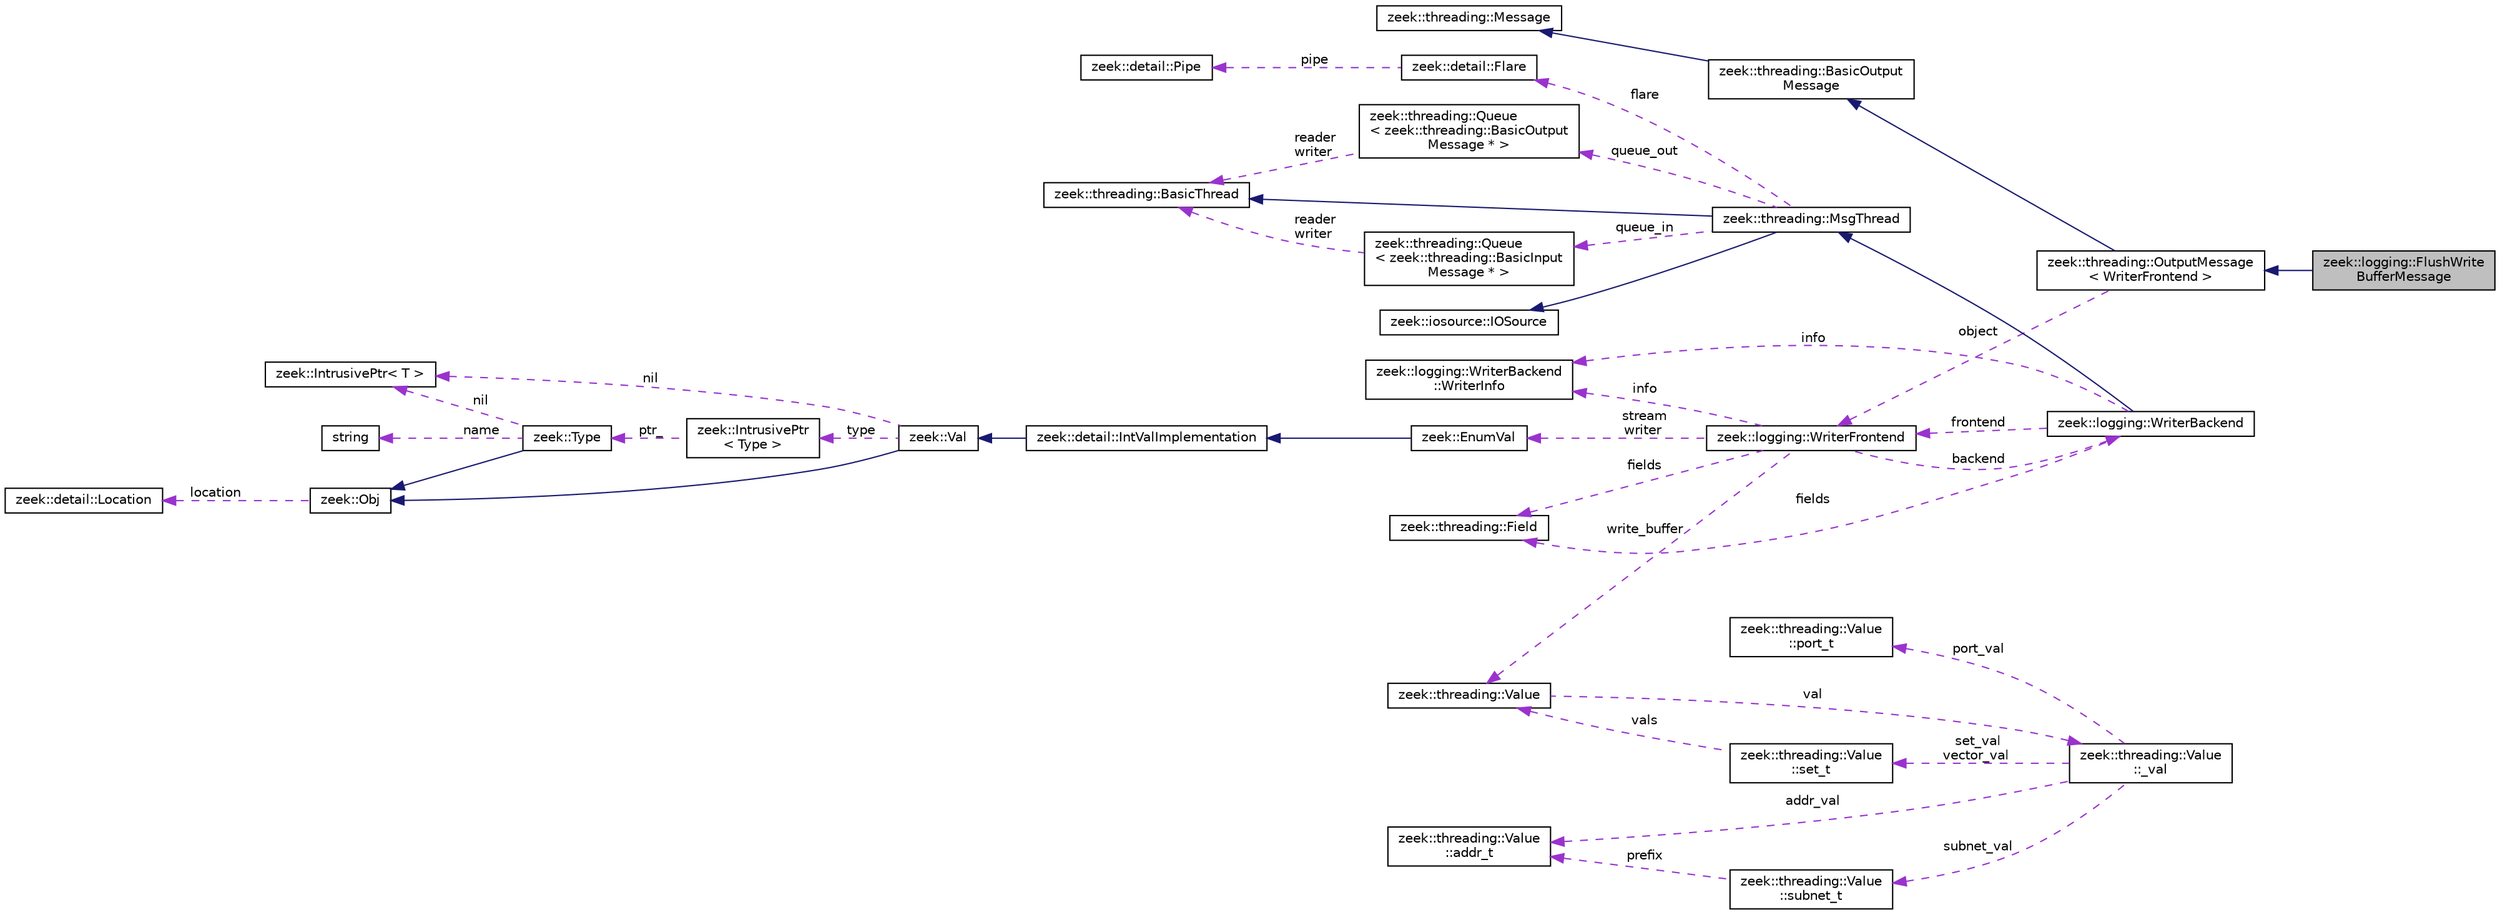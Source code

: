 digraph "zeek::logging::FlushWriteBufferMessage"
{
 // LATEX_PDF_SIZE
  edge [fontname="Helvetica",fontsize="10",labelfontname="Helvetica",labelfontsize="10"];
  node [fontname="Helvetica",fontsize="10",shape=record];
  rankdir="LR";
  Node1 [label="zeek::logging::FlushWrite\lBufferMessage",height=0.2,width=0.4,color="black", fillcolor="grey75", style="filled", fontcolor="black",tooltip=" "];
  Node2 -> Node1 [dir="back",color="midnightblue",fontsize="10",style="solid",fontname="Helvetica"];
  Node2 [label="zeek::threading::OutputMessage\l\< WriterFrontend \>",height=0.2,width=0.4,color="black", fillcolor="white", style="filled",URL="$dd/d41/classzeek_1_1threading_1_1OutputMessage.html",tooltip=" "];
  Node3 -> Node2 [dir="back",color="midnightblue",fontsize="10",style="solid",fontname="Helvetica"];
  Node3 [label="zeek::threading::BasicOutput\lMessage",height=0.2,width=0.4,color="black", fillcolor="white", style="filled",URL="$d6/df9/classzeek_1_1threading_1_1BasicOutputMessage.html",tooltip=" "];
  Node4 -> Node3 [dir="back",color="midnightblue",fontsize="10",style="solid",fontname="Helvetica"];
  Node4 [label="zeek::threading::Message",height=0.2,width=0.4,color="black", fillcolor="white", style="filled",URL="$d8/dbb/classzeek_1_1threading_1_1Message.html",tooltip=" "];
  Node5 -> Node2 [dir="back",color="darkorchid3",fontsize="10",style="dashed",label=" object" ,fontname="Helvetica"];
  Node5 [label="zeek::logging::WriterFrontend",height=0.2,width=0.4,color="black", fillcolor="white", style="filled",URL="$dc/d09/classzeek_1_1logging_1_1WriterFrontend.html",tooltip=" "];
  Node6 -> Node5 [dir="back",color="darkorchid3",fontsize="10",style="dashed",label=" stream\nwriter" ,fontname="Helvetica"];
  Node6 [label="zeek::EnumVal",height=0.2,width=0.4,color="black", fillcolor="white", style="filled",URL="$dc/da0/classzeek_1_1EnumVal.html",tooltip=" "];
  Node7 -> Node6 [dir="back",color="midnightblue",fontsize="10",style="solid",fontname="Helvetica"];
  Node7 [label="zeek::detail::IntValImplementation",height=0.2,width=0.4,color="black", fillcolor="white", style="filled",URL="$db/d72/classzeek_1_1detail_1_1IntValImplementation.html",tooltip=" "];
  Node8 -> Node7 [dir="back",color="midnightblue",fontsize="10",style="solid",fontname="Helvetica"];
  Node8 [label="zeek::Val",height=0.2,width=0.4,color="black", fillcolor="white", style="filled",URL="$de/d49/classzeek_1_1Val.html",tooltip=" "];
  Node9 -> Node8 [dir="back",color="midnightblue",fontsize="10",style="solid",fontname="Helvetica"];
  Node9 [label="zeek::Obj",height=0.2,width=0.4,color="black", fillcolor="white", style="filled",URL="$dd/df1/classzeek_1_1Obj.html",tooltip=" "];
  Node10 -> Node9 [dir="back",color="darkorchid3",fontsize="10",style="dashed",label=" location" ,fontname="Helvetica"];
  Node10 [label="zeek::detail::Location",height=0.2,width=0.4,color="black", fillcolor="white", style="filled",URL="$d5/d1d/classzeek_1_1detail_1_1Location.html",tooltip=" "];
  Node11 -> Node8 [dir="back",color="darkorchid3",fontsize="10",style="dashed",label=" nil" ,fontname="Helvetica"];
  Node11 [label="zeek::IntrusivePtr\< T \>",height=0.2,width=0.4,color="black", fillcolor="white", style="filled",URL="$d6/dba/classzeek_1_1IntrusivePtr.html",tooltip=" "];
  Node12 -> Node8 [dir="back",color="darkorchid3",fontsize="10",style="dashed",label=" type" ,fontname="Helvetica"];
  Node12 [label="zeek::IntrusivePtr\l\< Type \>",height=0.2,width=0.4,color="black", fillcolor="white", style="filled",URL="$d6/dba/classzeek_1_1IntrusivePtr.html",tooltip=" "];
  Node13 -> Node12 [dir="back",color="darkorchid3",fontsize="10",style="dashed",label=" ptr_" ,fontname="Helvetica"];
  Node13 [label="zeek::Type",height=0.2,width=0.4,color="black", fillcolor="white", style="filled",URL="$d0/d4f/classzeek_1_1Type.html",tooltip=" "];
  Node9 -> Node13 [dir="back",color="midnightblue",fontsize="10",style="solid",fontname="Helvetica"];
  Node11 -> Node13 [dir="back",color="darkorchid3",fontsize="10",style="dashed",label=" nil" ,fontname="Helvetica"];
  Node14 -> Node13 [dir="back",color="darkorchid3",fontsize="10",style="dashed",label=" name" ,fontname="Helvetica"];
  Node14 [label="string",height=0.2,width=0.4,color="black", fillcolor="white", style="filled",tooltip=" "];
  Node15 -> Node5 [dir="back",color="darkorchid3",fontsize="10",style="dashed",label=" backend" ,fontname="Helvetica"];
  Node15 [label="zeek::logging::WriterBackend",height=0.2,width=0.4,color="black", fillcolor="white", style="filled",URL="$dd/d30/classzeek_1_1logging_1_1WriterBackend.html",tooltip=" "];
  Node16 -> Node15 [dir="back",color="midnightblue",fontsize="10",style="solid",fontname="Helvetica"];
  Node16 [label="zeek::threading::MsgThread",height=0.2,width=0.4,color="black", fillcolor="white", style="filled",URL="$d8/d7d/classzeek_1_1threading_1_1MsgThread.html",tooltip=" "];
  Node17 -> Node16 [dir="back",color="midnightblue",fontsize="10",style="solid",fontname="Helvetica"];
  Node17 [label="zeek::threading::BasicThread",height=0.2,width=0.4,color="black", fillcolor="white", style="filled",URL="$d3/dd9/classzeek_1_1threading_1_1BasicThread.html",tooltip=" "];
  Node18 -> Node16 [dir="back",color="midnightblue",fontsize="10",style="solid",fontname="Helvetica"];
  Node18 [label="zeek::iosource::IOSource",height=0.2,width=0.4,color="black", fillcolor="white", style="filled",URL="$da/dea/classzeek_1_1iosource_1_1IOSource.html",tooltip=" "];
  Node19 -> Node16 [dir="back",color="darkorchid3",fontsize="10",style="dashed",label=" queue_in" ,fontname="Helvetica"];
  Node19 [label="zeek::threading::Queue\l\< zeek::threading::BasicInput\lMessage * \>",height=0.2,width=0.4,color="black", fillcolor="white", style="filled",URL="$dd/dd1/classzeek_1_1threading_1_1Queue.html",tooltip=" "];
  Node17 -> Node19 [dir="back",color="darkorchid3",fontsize="10",style="dashed",label=" reader\nwriter" ,fontname="Helvetica"];
  Node20 -> Node16 [dir="back",color="darkorchid3",fontsize="10",style="dashed",label=" queue_out" ,fontname="Helvetica"];
  Node20 [label="zeek::threading::Queue\l\< zeek::threading::BasicOutput\lMessage * \>",height=0.2,width=0.4,color="black", fillcolor="white", style="filled",URL="$dd/dd1/classzeek_1_1threading_1_1Queue.html",tooltip=" "];
  Node17 -> Node20 [dir="back",color="darkorchid3",fontsize="10",style="dashed",label=" reader\nwriter" ,fontname="Helvetica"];
  Node21 -> Node16 [dir="back",color="darkorchid3",fontsize="10",style="dashed",label=" flare" ,fontname="Helvetica"];
  Node21 [label="zeek::detail::Flare",height=0.2,width=0.4,color="black", fillcolor="white", style="filled",URL="$d5/dce/classzeek_1_1detail_1_1Flare.html",tooltip=" "];
  Node22 -> Node21 [dir="back",color="darkorchid3",fontsize="10",style="dashed",label=" pipe" ,fontname="Helvetica"];
  Node22 [label="zeek::detail::Pipe",height=0.2,width=0.4,color="black", fillcolor="white", style="filled",URL="$de/dd5/classzeek_1_1detail_1_1Pipe.html",tooltip=" "];
  Node5 -> Node15 [dir="back",color="darkorchid3",fontsize="10",style="dashed",label=" frontend" ,fontname="Helvetica"];
  Node23 -> Node15 [dir="back",color="darkorchid3",fontsize="10",style="dashed",label=" info" ,fontname="Helvetica"];
  Node23 [label="zeek::logging::WriterBackend\l::WriterInfo",height=0.2,width=0.4,color="black", fillcolor="white", style="filled",URL="$d5/db9/structzeek_1_1logging_1_1WriterBackend_1_1WriterInfo.html",tooltip=" "];
  Node24 -> Node15 [dir="back",color="darkorchid3",fontsize="10",style="dashed",label=" fields" ,fontname="Helvetica"];
  Node24 [label="zeek::threading::Field",height=0.2,width=0.4,color="black", fillcolor="white", style="filled",URL="$d8/d69/structzeek_1_1threading_1_1Field.html",tooltip=" "];
  Node23 -> Node5 [dir="back",color="darkorchid3",fontsize="10",style="dashed",label=" info" ,fontname="Helvetica"];
  Node24 -> Node5 [dir="back",color="darkorchid3",fontsize="10",style="dashed",label=" fields" ,fontname="Helvetica"];
  Node25 -> Node5 [dir="back",color="darkorchid3",fontsize="10",style="dashed",label=" write_buffer" ,fontname="Helvetica"];
  Node25 [label="zeek::threading::Value",height=0.2,width=0.4,color="black", fillcolor="white", style="filled",URL="$da/d45/structzeek_1_1threading_1_1Value.html",tooltip=" "];
  Node26 -> Node25 [dir="back",color="darkorchid3",fontsize="10",style="dashed",label=" val" ,fontname="Helvetica"];
  Node26 [label="zeek::threading::Value\l::_val",height=0.2,width=0.4,color="black", fillcolor="white", style="filled",URL="$df/d0e/unionzeek_1_1threading_1_1Value_1_1__val.html",tooltip=" "];
  Node27 -> Node26 [dir="back",color="darkorchid3",fontsize="10",style="dashed",label=" port_val" ,fontname="Helvetica"];
  Node27 [label="zeek::threading::Value\l::port_t",height=0.2,width=0.4,color="black", fillcolor="white", style="filled",URL="$da/d45/structzeek_1_1threading_1_1Value.html#d1/d2d/structzeek_1_1threading_1_1Value_1_1port__t",tooltip=" "];
  Node28 -> Node26 [dir="back",color="darkorchid3",fontsize="10",style="dashed",label=" set_val\nvector_val" ,fontname="Helvetica"];
  Node28 [label="zeek::threading::Value\l::set_t",height=0.2,width=0.4,color="black", fillcolor="white", style="filled",URL="$da/d45/structzeek_1_1threading_1_1Value.html#d0/d39/structzeek_1_1threading_1_1Value_1_1set__t",tooltip="False for optional record fields that are not set."];
  Node25 -> Node28 [dir="back",color="darkorchid3",fontsize="10",style="dashed",label=" vals" ,fontname="Helvetica"];
  Node29 -> Node26 [dir="back",color="darkorchid3",fontsize="10",style="dashed",label=" addr_val" ,fontname="Helvetica"];
  Node29 [label="zeek::threading::Value\l::addr_t",height=0.2,width=0.4,color="black", fillcolor="white", style="filled",URL="$da/d45/structzeek_1_1threading_1_1Value.html#df/dcd/structzeek_1_1threading_1_1Value_1_1addr__t",tooltip=" "];
  Node30 -> Node26 [dir="back",color="darkorchid3",fontsize="10",style="dashed",label=" subnet_val" ,fontname="Helvetica"];
  Node30 [label="zeek::threading::Value\l::subnet_t",height=0.2,width=0.4,color="black", fillcolor="white", style="filled",URL="$da/d45/structzeek_1_1threading_1_1Value.html#dd/d8c/structzeek_1_1threading_1_1Value_1_1subnet__t",tooltip=" "];
  Node29 -> Node30 [dir="back",color="darkorchid3",fontsize="10",style="dashed",label=" prefix" ,fontname="Helvetica"];
}
